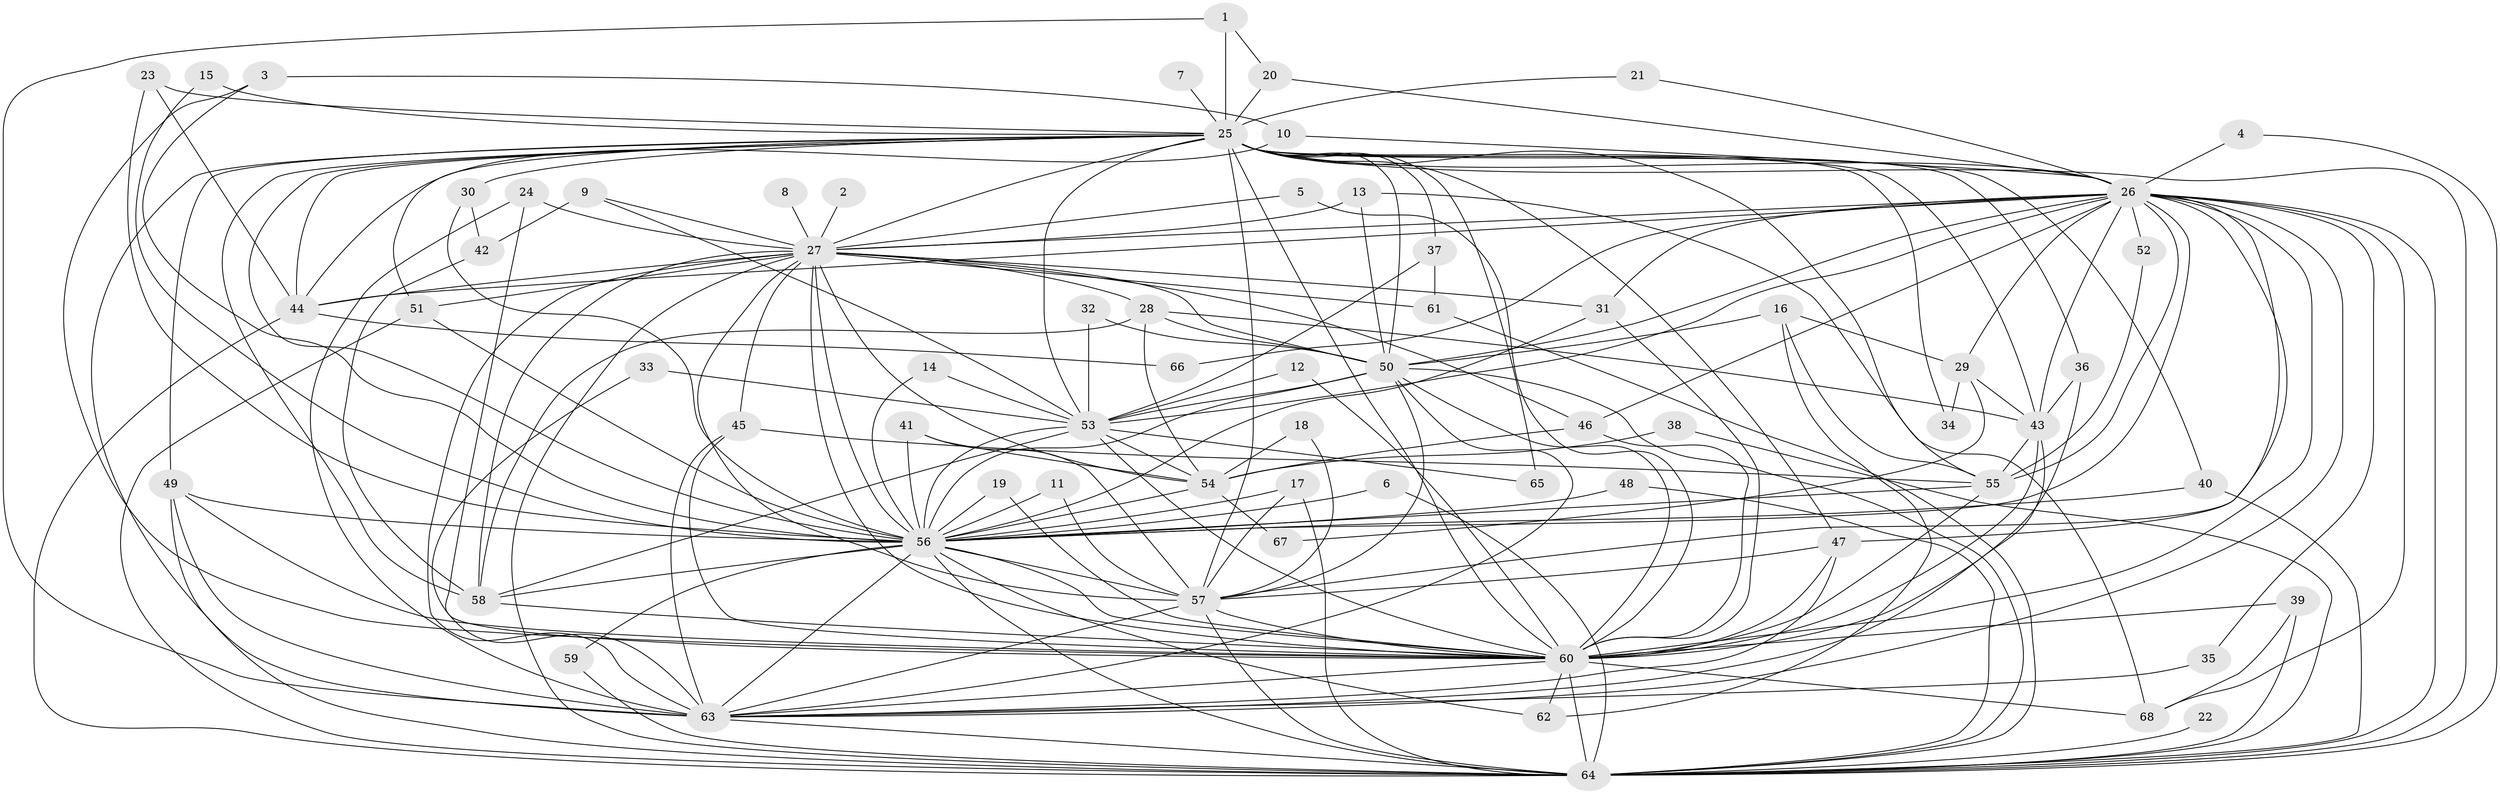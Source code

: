 // original degree distribution, {17: 0.007407407407407408, 37: 0.007407407407407408, 24: 0.007407407407407408, 31: 0.007407407407407408, 16: 0.007407407407407408, 15: 0.014814814814814815, 25: 0.014814814814814815, 32: 0.007407407407407408, 3: 0.25925925925925924, 7: 0.014814814814814815, 2: 0.5037037037037037, 5: 0.02962962962962963, 9: 0.007407407407407408, 11: 0.007407407407407408, 4: 0.0962962962962963, 6: 0.007407407407407408}
// Generated by graph-tools (version 1.1) at 2025/49/03/09/25 03:49:43]
// undirected, 68 vertices, 195 edges
graph export_dot {
graph [start="1"]
  node [color=gray90,style=filled];
  1;
  2;
  3;
  4;
  5;
  6;
  7;
  8;
  9;
  10;
  11;
  12;
  13;
  14;
  15;
  16;
  17;
  18;
  19;
  20;
  21;
  22;
  23;
  24;
  25;
  26;
  27;
  28;
  29;
  30;
  31;
  32;
  33;
  34;
  35;
  36;
  37;
  38;
  39;
  40;
  41;
  42;
  43;
  44;
  45;
  46;
  47;
  48;
  49;
  50;
  51;
  52;
  53;
  54;
  55;
  56;
  57;
  58;
  59;
  60;
  61;
  62;
  63;
  64;
  65;
  66;
  67;
  68;
  1 -- 20 [weight=1.0];
  1 -- 25 [weight=1.0];
  1 -- 63 [weight=1.0];
  2 -- 27 [weight=1.0];
  3 -- 10 [weight=1.0];
  3 -- 56 [weight=1.0];
  3 -- 60 [weight=1.0];
  4 -- 26 [weight=1.0];
  4 -- 64 [weight=1.0];
  5 -- 27 [weight=1.0];
  5 -- 60 [weight=1.0];
  6 -- 56 [weight=1.0];
  6 -- 64 [weight=1.0];
  7 -- 25 [weight=1.0];
  8 -- 27 [weight=1.0];
  9 -- 27 [weight=1.0];
  9 -- 42 [weight=1.0];
  9 -- 53 [weight=1.0];
  10 -- 26 [weight=1.0];
  10 -- 44 [weight=1.0];
  11 -- 56 [weight=1.0];
  11 -- 57 [weight=1.0];
  12 -- 53 [weight=1.0];
  12 -- 60 [weight=1.0];
  13 -- 27 [weight=1.0];
  13 -- 50 [weight=1.0];
  13 -- 68 [weight=1.0];
  14 -- 53 [weight=1.0];
  14 -- 56 [weight=1.0];
  15 -- 25 [weight=1.0];
  15 -- 56 [weight=1.0];
  16 -- 29 [weight=1.0];
  16 -- 50 [weight=1.0];
  16 -- 55 [weight=1.0];
  16 -- 62 [weight=1.0];
  17 -- 56 [weight=1.0];
  17 -- 57 [weight=1.0];
  17 -- 64 [weight=1.0];
  18 -- 54 [weight=1.0];
  18 -- 57 [weight=1.0];
  19 -- 56 [weight=1.0];
  19 -- 60 [weight=1.0];
  20 -- 25 [weight=1.0];
  20 -- 26 [weight=1.0];
  21 -- 25 [weight=1.0];
  21 -- 26 [weight=1.0];
  22 -- 64 [weight=1.0];
  23 -- 25 [weight=1.0];
  23 -- 44 [weight=1.0];
  23 -- 56 [weight=1.0];
  24 -- 27 [weight=1.0];
  24 -- 60 [weight=1.0];
  24 -- 63 [weight=1.0];
  25 -- 26 [weight=1.0];
  25 -- 27 [weight=2.0];
  25 -- 30 [weight=1.0];
  25 -- 34 [weight=1.0];
  25 -- 36 [weight=1.0];
  25 -- 37 [weight=1.0];
  25 -- 40 [weight=1.0];
  25 -- 43 [weight=1.0];
  25 -- 44 [weight=1.0];
  25 -- 47 [weight=1.0];
  25 -- 49 [weight=2.0];
  25 -- 50 [weight=1.0];
  25 -- 51 [weight=1.0];
  25 -- 53 [weight=1.0];
  25 -- 55 [weight=1.0];
  25 -- 56 [weight=1.0];
  25 -- 57 [weight=1.0];
  25 -- 58 [weight=1.0];
  25 -- 60 [weight=1.0];
  25 -- 63 [weight=1.0];
  25 -- 64 [weight=2.0];
  25 -- 65 [weight=1.0];
  26 -- 27 [weight=3.0];
  26 -- 29 [weight=1.0];
  26 -- 31 [weight=1.0];
  26 -- 35 [weight=1.0];
  26 -- 43 [weight=1.0];
  26 -- 44 [weight=1.0];
  26 -- 46 [weight=1.0];
  26 -- 47 [weight=2.0];
  26 -- 50 [weight=1.0];
  26 -- 52 [weight=1.0];
  26 -- 53 [weight=1.0];
  26 -- 55 [weight=1.0];
  26 -- 56 [weight=1.0];
  26 -- 57 [weight=1.0];
  26 -- 60 [weight=1.0];
  26 -- 63 [weight=1.0];
  26 -- 64 [weight=1.0];
  26 -- 66 [weight=1.0];
  26 -- 68 [weight=1.0];
  27 -- 28 [weight=1.0];
  27 -- 31 [weight=1.0];
  27 -- 44 [weight=1.0];
  27 -- 45 [weight=1.0];
  27 -- 46 [weight=1.0];
  27 -- 50 [weight=2.0];
  27 -- 51 [weight=1.0];
  27 -- 54 [weight=1.0];
  27 -- 56 [weight=3.0];
  27 -- 57 [weight=2.0];
  27 -- 58 [weight=1.0];
  27 -- 60 [weight=3.0];
  27 -- 61 [weight=1.0];
  27 -- 63 [weight=2.0];
  27 -- 64 [weight=3.0];
  28 -- 43 [weight=1.0];
  28 -- 50 [weight=1.0];
  28 -- 54 [weight=1.0];
  28 -- 58 [weight=1.0];
  29 -- 34 [weight=1.0];
  29 -- 43 [weight=1.0];
  29 -- 67 [weight=1.0];
  30 -- 42 [weight=1.0];
  30 -- 56 [weight=1.0];
  31 -- 56 [weight=1.0];
  31 -- 60 [weight=1.0];
  32 -- 50 [weight=1.0];
  32 -- 53 [weight=1.0];
  33 -- 53 [weight=1.0];
  33 -- 63 [weight=1.0];
  35 -- 63 [weight=1.0];
  36 -- 43 [weight=1.0];
  36 -- 60 [weight=2.0];
  37 -- 53 [weight=1.0];
  37 -- 61 [weight=1.0];
  38 -- 54 [weight=1.0];
  38 -- 64 [weight=1.0];
  39 -- 60 [weight=1.0];
  39 -- 64 [weight=1.0];
  39 -- 68 [weight=1.0];
  40 -- 56 [weight=1.0];
  40 -- 64 [weight=1.0];
  41 -- 54 [weight=1.0];
  41 -- 56 [weight=1.0];
  41 -- 57 [weight=1.0];
  42 -- 58 [weight=1.0];
  43 -- 55 [weight=1.0];
  43 -- 60 [weight=1.0];
  43 -- 63 [weight=1.0];
  44 -- 64 [weight=1.0];
  44 -- 66 [weight=1.0];
  45 -- 55 [weight=1.0];
  45 -- 60 [weight=1.0];
  45 -- 63 [weight=1.0];
  46 -- 54 [weight=1.0];
  46 -- 60 [weight=3.0];
  47 -- 57 [weight=1.0];
  47 -- 60 [weight=2.0];
  47 -- 63 [weight=1.0];
  48 -- 56 [weight=1.0];
  48 -- 64 [weight=1.0];
  49 -- 56 [weight=1.0];
  49 -- 60 [weight=1.0];
  49 -- 63 [weight=1.0];
  49 -- 64 [weight=1.0];
  50 -- 53 [weight=2.0];
  50 -- 56 [weight=1.0];
  50 -- 57 [weight=1.0];
  50 -- 60 [weight=1.0];
  50 -- 63 [weight=1.0];
  50 -- 64 [weight=1.0];
  51 -- 56 [weight=1.0];
  51 -- 64 [weight=1.0];
  52 -- 55 [weight=1.0];
  53 -- 54 [weight=1.0];
  53 -- 56 [weight=1.0];
  53 -- 58 [weight=1.0];
  53 -- 60 [weight=1.0];
  53 -- 65 [weight=1.0];
  54 -- 56 [weight=1.0];
  54 -- 67 [weight=1.0];
  55 -- 56 [weight=1.0];
  55 -- 60 [weight=1.0];
  56 -- 57 [weight=1.0];
  56 -- 58 [weight=1.0];
  56 -- 59 [weight=1.0];
  56 -- 60 [weight=1.0];
  56 -- 62 [weight=1.0];
  56 -- 63 [weight=1.0];
  56 -- 64 [weight=1.0];
  57 -- 60 [weight=3.0];
  57 -- 63 [weight=1.0];
  57 -- 64 [weight=2.0];
  58 -- 60 [weight=1.0];
  59 -- 64 [weight=1.0];
  60 -- 62 [weight=1.0];
  60 -- 63 [weight=1.0];
  60 -- 64 [weight=1.0];
  60 -- 68 [weight=3.0];
  61 -- 64 [weight=1.0];
  63 -- 64 [weight=1.0];
}
